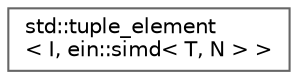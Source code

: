 digraph "Graphical Class Hierarchy"
{
 // LATEX_PDF_SIZE
  bgcolor="transparent";
  edge [fontname=Helvetica,fontsize=10,labelfontname=Helvetica,labelfontsize=10];
  node [fontname=Helvetica,fontsize=10,shape=box,height=0.2,width=0.4];
  rankdir="LR";
  Node0 [id="Node000000",label="std::tuple_element\l\< I, ein::simd\< T, N \> \>",height=0.2,width=0.4,color="grey40", fillcolor="white", style="filled",URL="$dc/d7b/group__simd.html#dc/d2d/structstd_1_1tuple__element_3_01_i_00_01ein_1_1simd_3_01_t_00_01_n_01_4_01_4",tooltip="needed to support for std::apply"];
}
